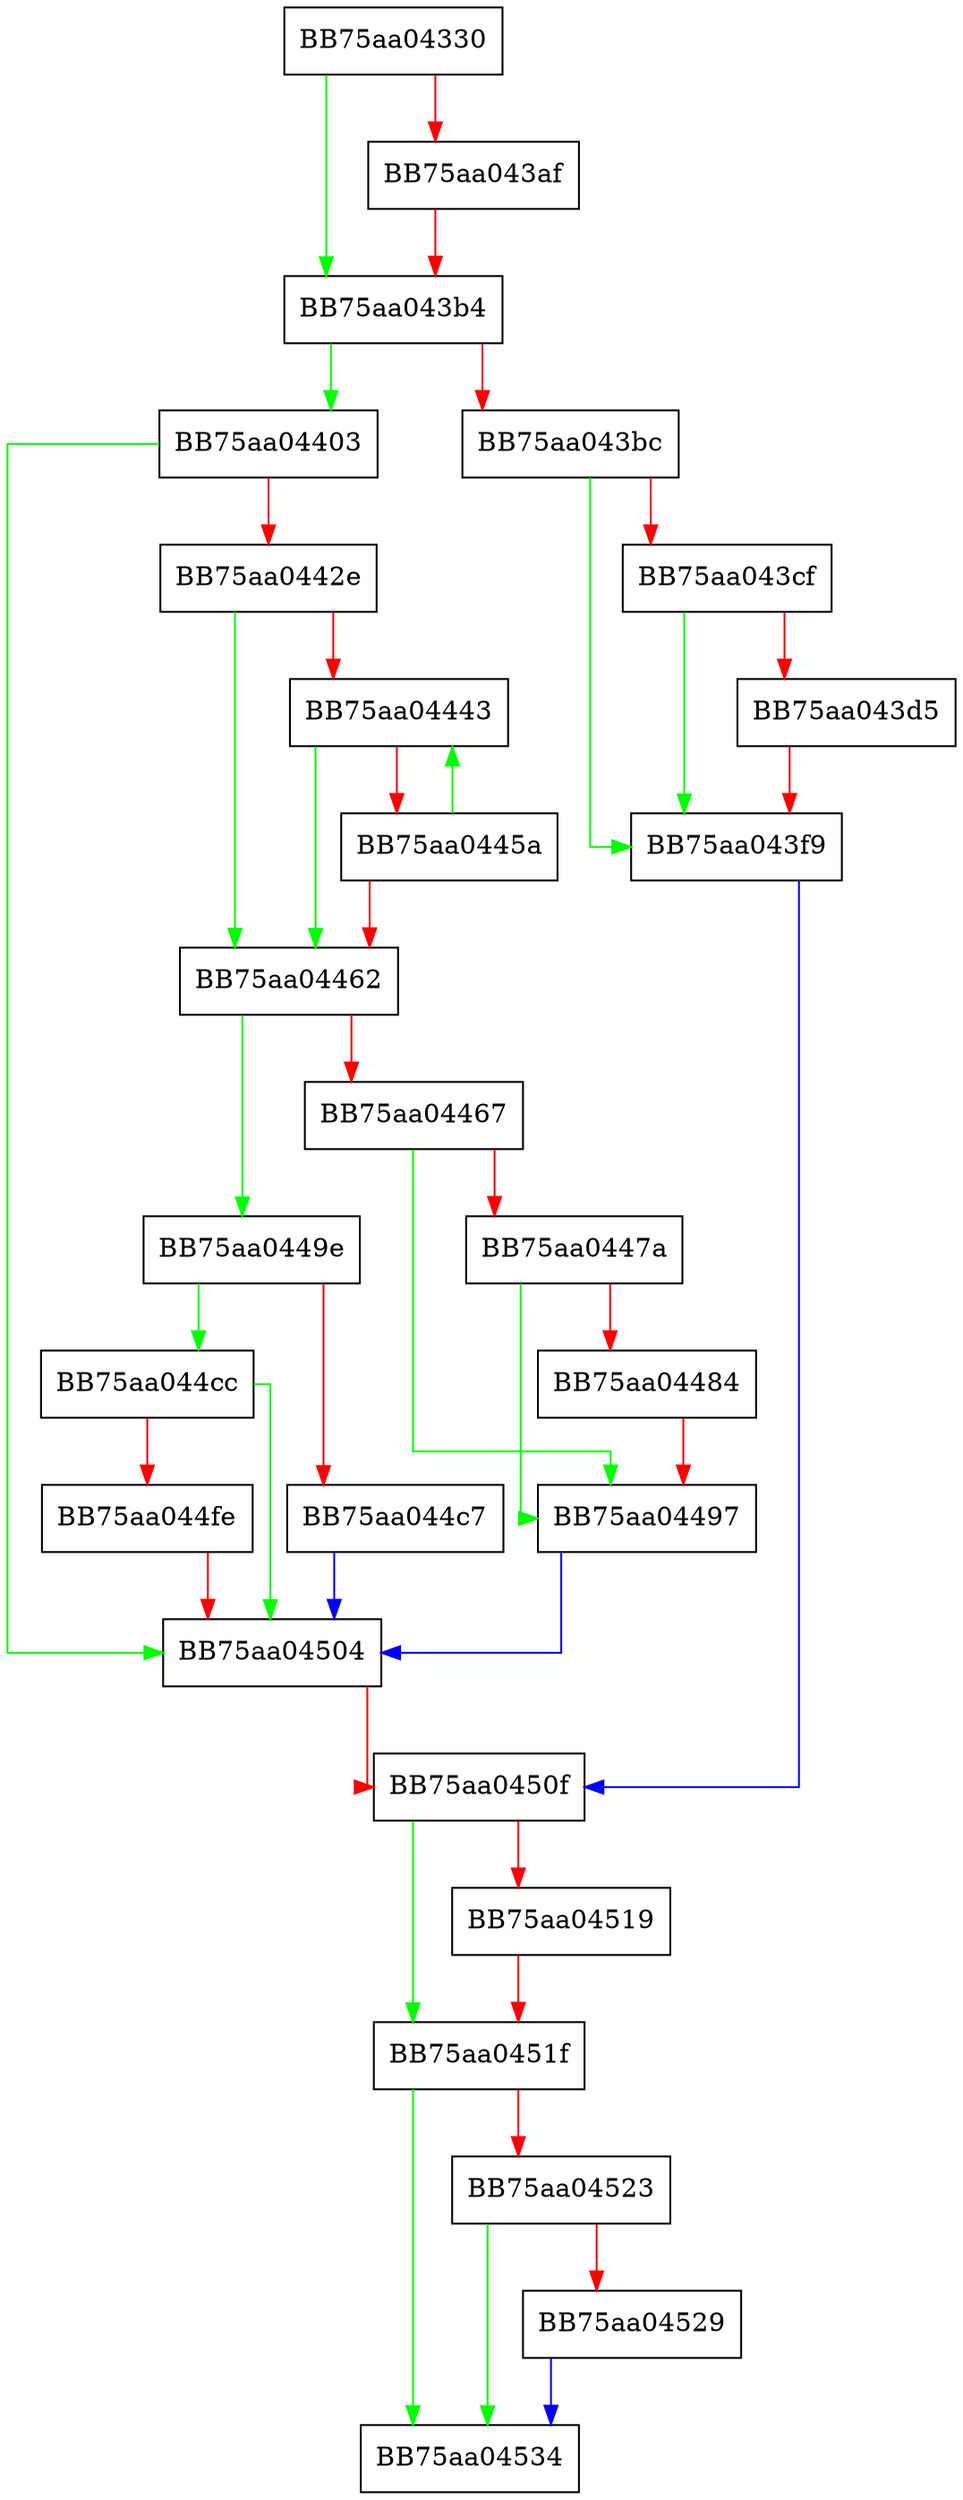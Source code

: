 digraph GetSignerBlob {
  node [shape="box"];
  graph [splines=ortho];
  BB75aa04330 -> BB75aa043b4 [color="green"];
  BB75aa04330 -> BB75aa043af [color="red"];
  BB75aa043af -> BB75aa043b4 [color="red"];
  BB75aa043b4 -> BB75aa04403 [color="green"];
  BB75aa043b4 -> BB75aa043bc [color="red"];
  BB75aa043bc -> BB75aa043f9 [color="green"];
  BB75aa043bc -> BB75aa043cf [color="red"];
  BB75aa043cf -> BB75aa043f9 [color="green"];
  BB75aa043cf -> BB75aa043d5 [color="red"];
  BB75aa043d5 -> BB75aa043f9 [color="red"];
  BB75aa043f9 -> BB75aa0450f [color="blue"];
  BB75aa04403 -> BB75aa04504 [color="green"];
  BB75aa04403 -> BB75aa0442e [color="red"];
  BB75aa0442e -> BB75aa04462 [color="green"];
  BB75aa0442e -> BB75aa04443 [color="red"];
  BB75aa04443 -> BB75aa04462 [color="green"];
  BB75aa04443 -> BB75aa0445a [color="red"];
  BB75aa0445a -> BB75aa04443 [color="green"];
  BB75aa0445a -> BB75aa04462 [color="red"];
  BB75aa04462 -> BB75aa0449e [color="green"];
  BB75aa04462 -> BB75aa04467 [color="red"];
  BB75aa04467 -> BB75aa04497 [color="green"];
  BB75aa04467 -> BB75aa0447a [color="red"];
  BB75aa0447a -> BB75aa04497 [color="green"];
  BB75aa0447a -> BB75aa04484 [color="red"];
  BB75aa04484 -> BB75aa04497 [color="red"];
  BB75aa04497 -> BB75aa04504 [color="blue"];
  BB75aa0449e -> BB75aa044cc [color="green"];
  BB75aa0449e -> BB75aa044c7 [color="red"];
  BB75aa044c7 -> BB75aa04504 [color="blue"];
  BB75aa044cc -> BB75aa04504 [color="green"];
  BB75aa044cc -> BB75aa044fe [color="red"];
  BB75aa044fe -> BB75aa04504 [color="red"];
  BB75aa04504 -> BB75aa0450f [color="red"];
  BB75aa0450f -> BB75aa0451f [color="green"];
  BB75aa0450f -> BB75aa04519 [color="red"];
  BB75aa04519 -> BB75aa0451f [color="red"];
  BB75aa0451f -> BB75aa04534 [color="green"];
  BB75aa0451f -> BB75aa04523 [color="red"];
  BB75aa04523 -> BB75aa04534 [color="green"];
  BB75aa04523 -> BB75aa04529 [color="red"];
  BB75aa04529 -> BB75aa04534 [color="blue"];
}